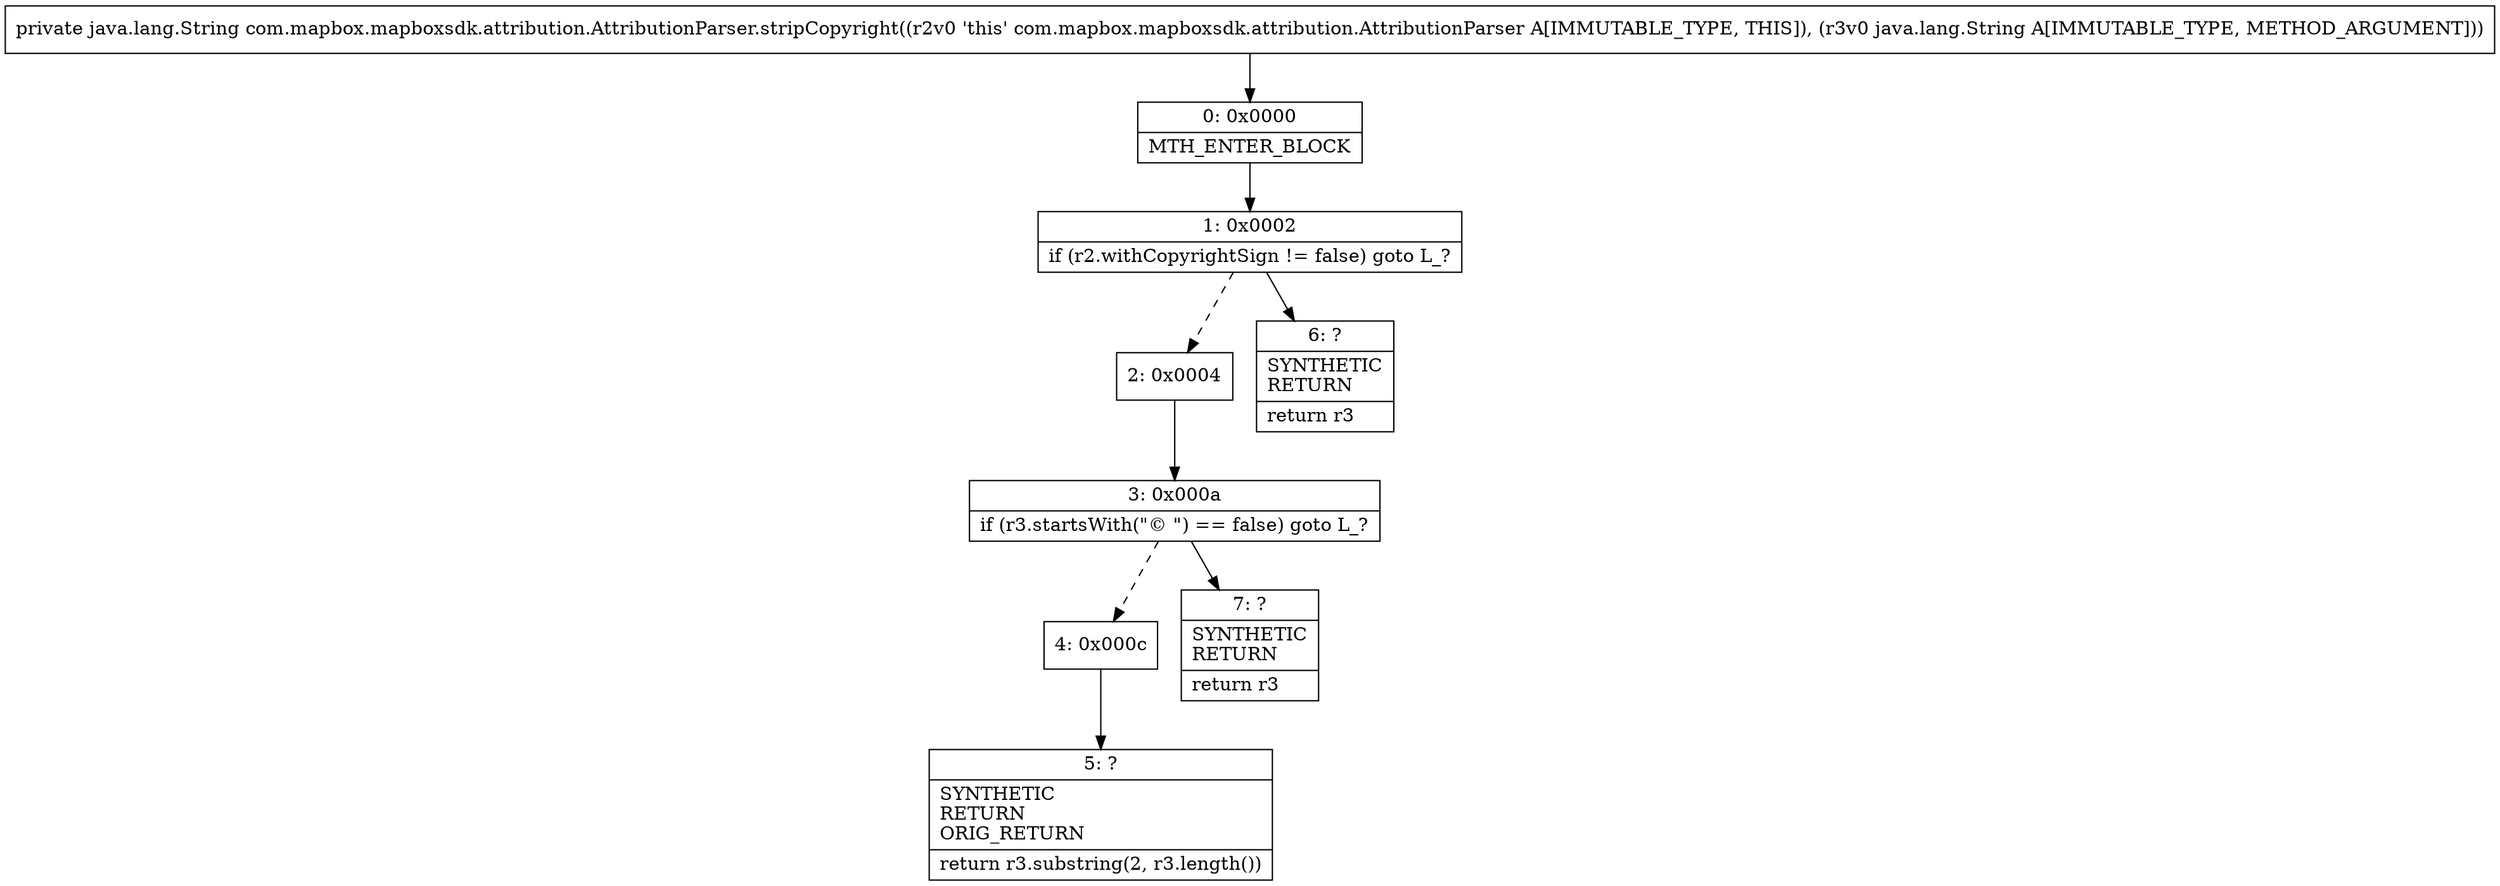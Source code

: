 digraph "CFG forcom.mapbox.mapboxsdk.attribution.AttributionParser.stripCopyright(Ljava\/lang\/String;)Ljava\/lang\/String;" {
Node_0 [shape=record,label="{0\:\ 0x0000|MTH_ENTER_BLOCK\l}"];
Node_1 [shape=record,label="{1\:\ 0x0002|if (r2.withCopyrightSign != false) goto L_?\l}"];
Node_2 [shape=record,label="{2\:\ 0x0004}"];
Node_3 [shape=record,label="{3\:\ 0x000a|if (r3.startsWith(\"© \") == false) goto L_?\l}"];
Node_4 [shape=record,label="{4\:\ 0x000c}"];
Node_5 [shape=record,label="{5\:\ ?|SYNTHETIC\lRETURN\lORIG_RETURN\l|return r3.substring(2, r3.length())\l}"];
Node_6 [shape=record,label="{6\:\ ?|SYNTHETIC\lRETURN\l|return r3\l}"];
Node_7 [shape=record,label="{7\:\ ?|SYNTHETIC\lRETURN\l|return r3\l}"];
MethodNode[shape=record,label="{private java.lang.String com.mapbox.mapboxsdk.attribution.AttributionParser.stripCopyright((r2v0 'this' com.mapbox.mapboxsdk.attribution.AttributionParser A[IMMUTABLE_TYPE, THIS]), (r3v0 java.lang.String A[IMMUTABLE_TYPE, METHOD_ARGUMENT])) }"];
MethodNode -> Node_0;
Node_0 -> Node_1;
Node_1 -> Node_2[style=dashed];
Node_1 -> Node_6;
Node_2 -> Node_3;
Node_3 -> Node_4[style=dashed];
Node_3 -> Node_7;
Node_4 -> Node_5;
}

